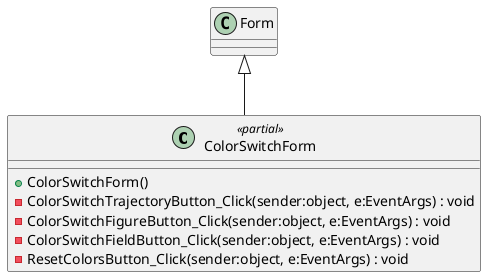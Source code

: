 @startuml
class ColorSwitchForm <<partial>> {
    + ColorSwitchForm()
    - ColorSwitchTrajectoryButton_Click(sender:object, e:EventArgs) : void
    - ColorSwitchFigureButton_Click(sender:object, e:EventArgs) : void
    - ColorSwitchFieldButton_Click(sender:object, e:EventArgs) : void
    - ResetColorsButton_Click(sender:object, e:EventArgs) : void
}
Form <|-- ColorSwitchForm
@enduml

